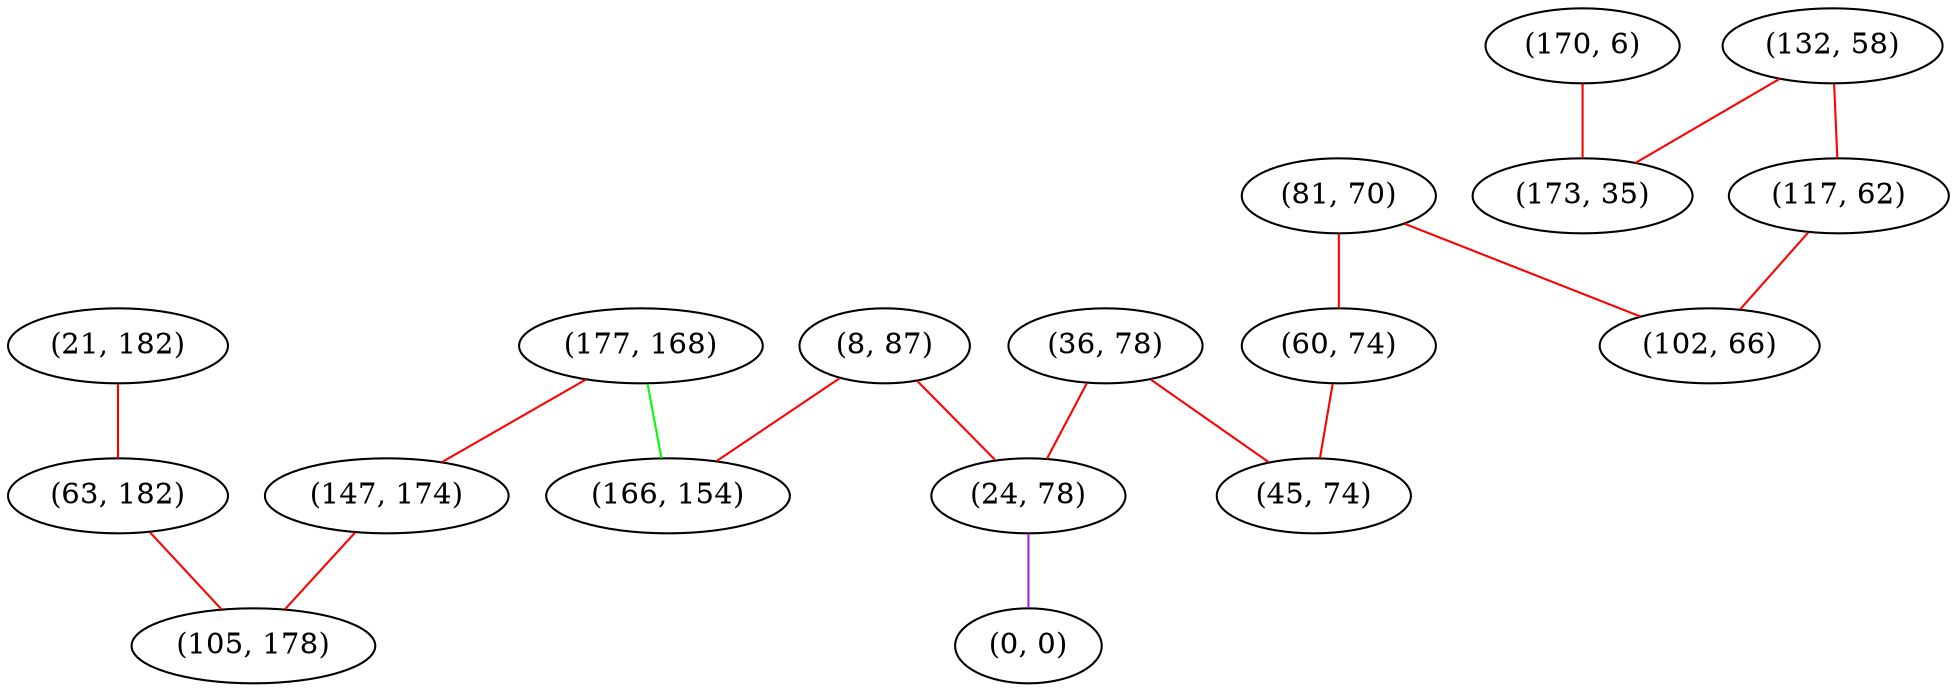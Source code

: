 graph "" {
"(177, 168)";
"(170, 6)";
"(81, 70)";
"(8, 87)";
"(132, 58)";
"(21, 182)";
"(60, 74)";
"(173, 35)";
"(36, 78)";
"(147, 174)";
"(117, 62)";
"(24, 78)";
"(63, 182)";
"(102, 66)";
"(105, 178)";
"(0, 0)";
"(166, 154)";
"(45, 74)";
"(177, 168)" -- "(166, 154)"  [color=green, key=0, weight=2];
"(177, 168)" -- "(147, 174)"  [color=red, key=0, weight=1];
"(170, 6)" -- "(173, 35)"  [color=red, key=0, weight=1];
"(81, 70)" -- "(60, 74)"  [color=red, key=0, weight=1];
"(81, 70)" -- "(102, 66)"  [color=red, key=0, weight=1];
"(8, 87)" -- "(24, 78)"  [color=red, key=0, weight=1];
"(8, 87)" -- "(166, 154)"  [color=red, key=0, weight=1];
"(132, 58)" -- "(117, 62)"  [color=red, key=0, weight=1];
"(132, 58)" -- "(173, 35)"  [color=red, key=0, weight=1];
"(21, 182)" -- "(63, 182)"  [color=red, key=0, weight=1];
"(60, 74)" -- "(45, 74)"  [color=red, key=0, weight=1];
"(36, 78)" -- "(24, 78)"  [color=red, key=0, weight=1];
"(36, 78)" -- "(45, 74)"  [color=red, key=0, weight=1];
"(147, 174)" -- "(105, 178)"  [color=red, key=0, weight=1];
"(117, 62)" -- "(102, 66)"  [color=red, key=0, weight=1];
"(24, 78)" -- "(0, 0)"  [color=purple, key=0, weight=4];
"(63, 182)" -- "(105, 178)"  [color=red, key=0, weight=1];
}
